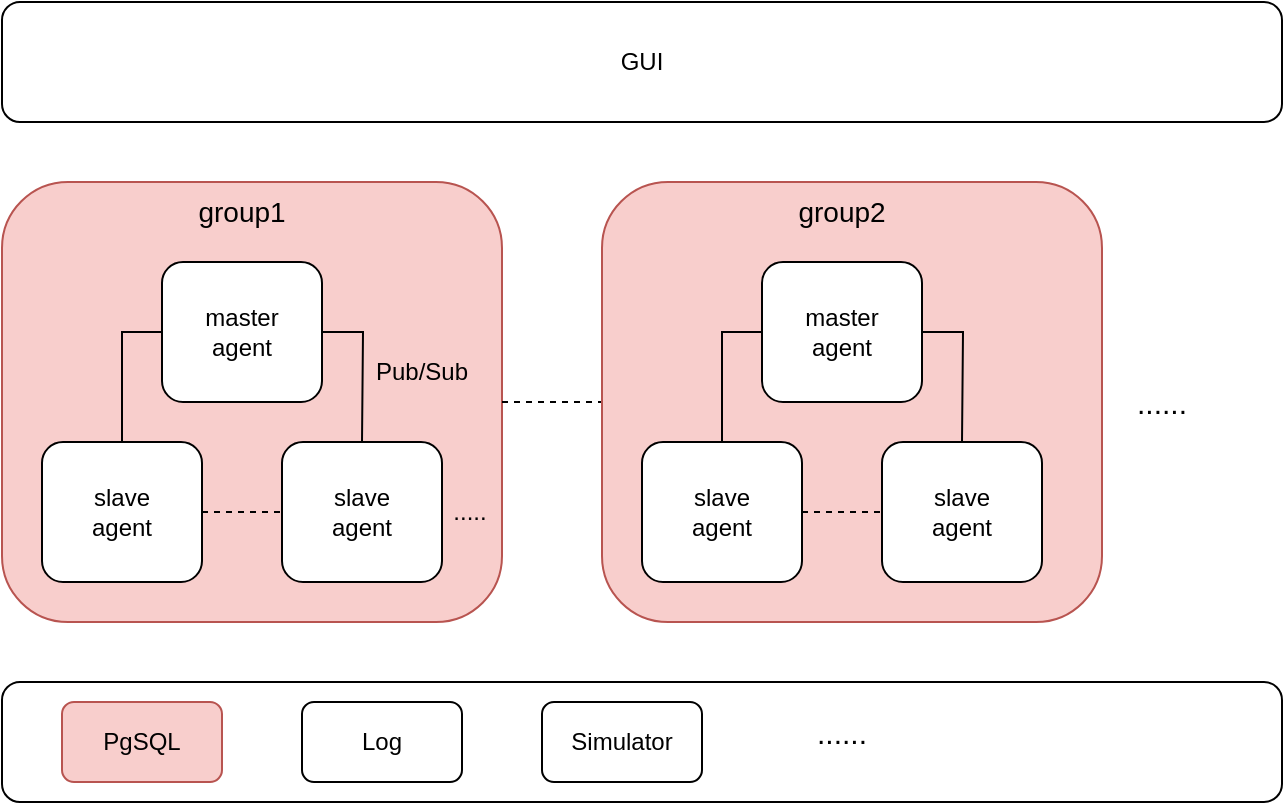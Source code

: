 <mxfile version="26.0.16">
  <diagram name="第 1 页" id="Y3xxqeVv_an5z2IBLHUR">
    <mxGraphModel dx="1306" dy="750" grid="1" gridSize="10" guides="1" tooltips="1" connect="1" arrows="1" fold="1" page="1" pageScale="1" pageWidth="827" pageHeight="1169" math="0" shadow="0">
      <root>
        <mxCell id="0" />
        <mxCell id="1" parent="0" />
        <mxCell id="dCQLdkxHx-S674_bG_W2-8" value="" style="rounded=1;whiteSpace=wrap;html=1;fillColor=#f8cecc;strokeColor=#b85450;" vertex="1" parent="1">
          <mxGeometry x="130" y="290" width="250" height="220" as="geometry" />
        </mxCell>
        <mxCell id="dCQLdkxHx-S674_bG_W2-23" value="" style="edgeStyle=orthogonalEdgeStyle;rounded=0;orthogonalLoop=1;jettySize=auto;html=1;dashed=1;endArrow=none;startFill=0;exitX=1;exitY=0.5;exitDx=0;exitDy=0;" edge="1" parent="1" source="dCQLdkxHx-S674_bG_W2-8">
          <mxGeometry relative="1" as="geometry">
            <mxPoint x="430" y="400" as="targetPoint" />
          </mxGeometry>
        </mxCell>
        <mxCell id="dCQLdkxHx-S674_bG_W2-28" value="" style="edgeStyle=orthogonalEdgeStyle;rounded=0;orthogonalLoop=1;jettySize=auto;html=1;endArrow=none;startFill=0;" edge="1" parent="1" source="dCQLdkxHx-S674_bG_W2-2">
          <mxGeometry relative="1" as="geometry">
            <mxPoint x="310" y="420" as="targetPoint" />
          </mxGeometry>
        </mxCell>
        <mxCell id="dCQLdkxHx-S674_bG_W2-31" value="" style="edgeStyle=orthogonalEdgeStyle;rounded=0;orthogonalLoop=1;jettySize=auto;html=1;endArrow=none;startFill=0;" edge="1" parent="1" source="dCQLdkxHx-S674_bG_W2-2">
          <mxGeometry relative="1" as="geometry">
            <mxPoint x="190" y="425" as="targetPoint" />
          </mxGeometry>
        </mxCell>
        <mxCell id="dCQLdkxHx-S674_bG_W2-2" value="master &lt;br&gt;agent" style="rounded=1;whiteSpace=wrap;html=1;" vertex="1" parent="1">
          <mxGeometry x="210" y="330" width="80" height="70" as="geometry" />
        </mxCell>
        <mxCell id="dCQLdkxHx-S674_bG_W2-32" value="" style="edgeStyle=orthogonalEdgeStyle;rounded=0;orthogonalLoop=1;jettySize=auto;html=1;dashed=1;" edge="1" parent="1" source="dCQLdkxHx-S674_bG_W2-3" target="dCQLdkxHx-S674_bG_W2-13">
          <mxGeometry relative="1" as="geometry" />
        </mxCell>
        <mxCell id="dCQLdkxHx-S674_bG_W2-3" value="slave&lt;div&gt;agent&lt;/div&gt;" style="rounded=1;whiteSpace=wrap;html=1;" vertex="1" parent="1">
          <mxGeometry x="150" y="420" width="80" height="70" as="geometry" />
        </mxCell>
        <mxCell id="dCQLdkxHx-S674_bG_W2-4" value="&lt;div&gt;slave&lt;/div&gt;agent" style="rounded=1;whiteSpace=wrap;html=1;" vertex="1" parent="1">
          <mxGeometry x="270" y="420" width="80" height="70" as="geometry" />
        </mxCell>
        <mxCell id="dCQLdkxHx-S674_bG_W2-9" value="&lt;font style=&quot;font-size: 14px;&quot;&gt;group1&lt;/font&gt;" style="text;html=1;align=center;verticalAlign=middle;whiteSpace=wrap;rounded=0;" vertex="1" parent="1">
          <mxGeometry x="220" y="290" width="60" height="30" as="geometry" />
        </mxCell>
        <mxCell id="dCQLdkxHx-S674_bG_W2-12" value="" style="rounded=1;whiteSpace=wrap;html=1;" vertex="1" parent="1">
          <mxGeometry x="130" y="540" width="640" height="60" as="geometry" />
        </mxCell>
        <mxCell id="dCQLdkxHx-S674_bG_W2-13" value="....." style="text;html=1;align=center;verticalAlign=middle;whiteSpace=wrap;rounded=0;" vertex="1" parent="1">
          <mxGeometry x="334" y="440" width="60" height="30" as="geometry" />
        </mxCell>
        <mxCell id="dCQLdkxHx-S674_bG_W2-16" value="&lt;font style=&quot;font-size: 15px;&quot;&gt;......&lt;/font&gt;" style="text;html=1;align=center;verticalAlign=middle;whiteSpace=wrap;rounded=0;" vertex="1" parent="1">
          <mxGeometry x="680" y="385" width="60" height="30" as="geometry" />
        </mxCell>
        <mxCell id="dCQLdkxHx-S674_bG_W2-17" value="GUI" style="rounded=1;whiteSpace=wrap;html=1;" vertex="1" parent="1">
          <mxGeometry x="130" y="200" width="640" height="60" as="geometry" />
        </mxCell>
        <mxCell id="dCQLdkxHx-S674_bG_W2-18" value="&lt;div&gt;PgSQL&lt;/div&gt;" style="rounded=1;whiteSpace=wrap;html=1;fillColor=#f8cecc;strokeColor=#b85450;" vertex="1" parent="1">
          <mxGeometry x="160" y="550" width="80" height="40" as="geometry" />
        </mxCell>
        <mxCell id="dCQLdkxHx-S674_bG_W2-19" value="&lt;div&gt;Log&lt;/div&gt;" style="rounded=1;whiteSpace=wrap;html=1;" vertex="1" parent="1">
          <mxGeometry x="280" y="550" width="80" height="40" as="geometry" />
        </mxCell>
        <mxCell id="dCQLdkxHx-S674_bG_W2-20" value="&lt;div&gt;Simulator&lt;/div&gt;" style="rounded=1;whiteSpace=wrap;html=1;" vertex="1" parent="1">
          <mxGeometry x="400" y="550" width="80" height="40" as="geometry" />
        </mxCell>
        <mxCell id="dCQLdkxHx-S674_bG_W2-21" value="&lt;font style=&quot;font-size: 15px;&quot;&gt;......&lt;/font&gt;" style="text;html=1;align=center;verticalAlign=middle;whiteSpace=wrap;rounded=0;" vertex="1" parent="1">
          <mxGeometry x="520" y="550" width="60" height="30" as="geometry" />
        </mxCell>
        <mxCell id="dCQLdkxHx-S674_bG_W2-33" value="" style="rounded=1;whiteSpace=wrap;html=1;fillColor=#f8cecc;strokeColor=#b85450;" vertex="1" parent="1">
          <mxGeometry x="430" y="290" width="250" height="220" as="geometry" />
        </mxCell>
        <mxCell id="dCQLdkxHx-S674_bG_W2-34" value="" style="edgeStyle=orthogonalEdgeStyle;rounded=0;orthogonalLoop=1;jettySize=auto;html=1;endArrow=none;startFill=0;" edge="1" parent="1" source="dCQLdkxHx-S674_bG_W2-36">
          <mxGeometry relative="1" as="geometry">
            <mxPoint x="610" y="420" as="targetPoint" />
          </mxGeometry>
        </mxCell>
        <mxCell id="dCQLdkxHx-S674_bG_W2-35" value="" style="edgeStyle=orthogonalEdgeStyle;rounded=0;orthogonalLoop=1;jettySize=auto;html=1;endArrow=none;startFill=0;" edge="1" parent="1" source="dCQLdkxHx-S674_bG_W2-36">
          <mxGeometry relative="1" as="geometry">
            <mxPoint x="490" y="425" as="targetPoint" />
          </mxGeometry>
        </mxCell>
        <mxCell id="dCQLdkxHx-S674_bG_W2-36" value="master &lt;br&gt;agent" style="rounded=1;whiteSpace=wrap;html=1;" vertex="1" parent="1">
          <mxGeometry x="510" y="330" width="80" height="70" as="geometry" />
        </mxCell>
        <mxCell id="dCQLdkxHx-S674_bG_W2-37" value="" style="edgeStyle=orthogonalEdgeStyle;rounded=0;orthogonalLoop=1;jettySize=auto;html=1;dashed=1;" edge="1" parent="1" source="dCQLdkxHx-S674_bG_W2-38">
          <mxGeometry relative="1" as="geometry">
            <mxPoint x="634" y="455" as="targetPoint" />
          </mxGeometry>
        </mxCell>
        <mxCell id="dCQLdkxHx-S674_bG_W2-38" value="slave&lt;div&gt;agent&lt;/div&gt;" style="rounded=1;whiteSpace=wrap;html=1;" vertex="1" parent="1">
          <mxGeometry x="450" y="420" width="80" height="70" as="geometry" />
        </mxCell>
        <mxCell id="dCQLdkxHx-S674_bG_W2-39" value="&lt;div&gt;slave&lt;/div&gt;agent" style="rounded=1;whiteSpace=wrap;html=1;" vertex="1" parent="1">
          <mxGeometry x="570" y="420" width="80" height="70" as="geometry" />
        </mxCell>
        <mxCell id="dCQLdkxHx-S674_bG_W2-40" value="&lt;font style=&quot;font-size: 14px;&quot;&gt;group2&lt;/font&gt;" style="text;html=1;align=center;verticalAlign=middle;whiteSpace=wrap;rounded=0;" vertex="1" parent="1">
          <mxGeometry x="520" y="290" width="60" height="30" as="geometry" />
        </mxCell>
        <mxCell id="dCQLdkxHx-S674_bG_W2-41" value="Pub/Sub" style="text;html=1;align=center;verticalAlign=middle;whiteSpace=wrap;rounded=0;" vertex="1" parent="1">
          <mxGeometry x="310" y="370" width="60" height="30" as="geometry" />
        </mxCell>
      </root>
    </mxGraphModel>
  </diagram>
</mxfile>
